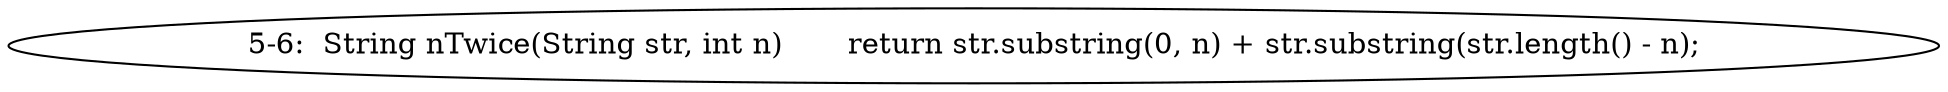 digraph result_test { 
// graph-vertices
  a1  [label="5-6:  String nTwice(String str, int n)	return str.substring(0, n) + str.substring(str.length() - n);"]; 
// graph-edges
}